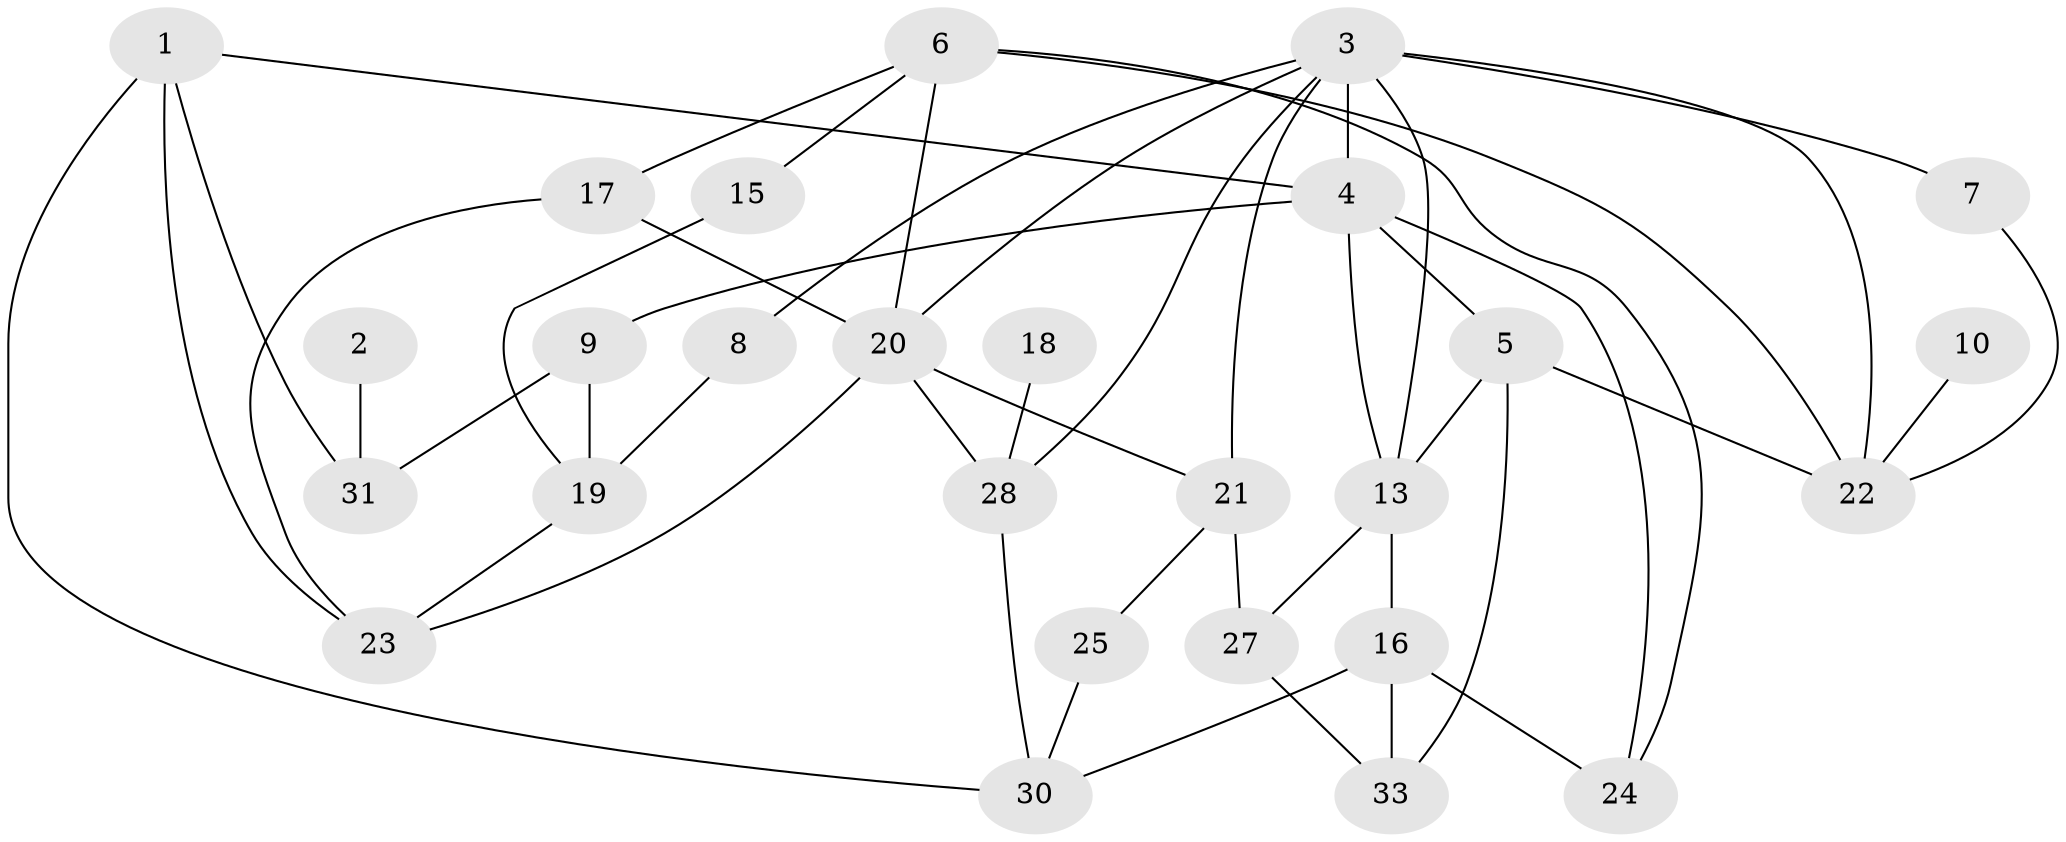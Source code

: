 // original degree distribution, {2: 0.25316455696202533, 1: 0.21518987341772153, 4: 0.189873417721519, 3: 0.26582278481012656, 0: 0.05063291139240506, 5: 0.02531645569620253}
// Generated by graph-tools (version 1.1) at 2025/48/03/04/25 22:48:35]
// undirected, 27 vertices, 48 edges
graph export_dot {
  node [color=gray90,style=filled];
  1;
  2;
  3;
  4;
  5;
  6;
  7;
  8;
  9;
  10;
  13;
  15;
  16;
  17;
  18;
  19;
  20;
  21;
  22;
  23;
  24;
  25;
  27;
  28;
  30;
  31;
  33;
  1 -- 4 [weight=1.0];
  1 -- 23 [weight=1.0];
  1 -- 30 [weight=1.0];
  1 -- 31 [weight=1.0];
  2 -- 31 [weight=1.0];
  3 -- 4 [weight=1.0];
  3 -- 7 [weight=2.0];
  3 -- 8 [weight=1.0];
  3 -- 13 [weight=1.0];
  3 -- 20 [weight=1.0];
  3 -- 21 [weight=1.0];
  3 -- 22 [weight=1.0];
  3 -- 28 [weight=1.0];
  4 -- 5 [weight=1.0];
  4 -- 9 [weight=1.0];
  4 -- 13 [weight=1.0];
  4 -- 24 [weight=1.0];
  5 -- 13 [weight=1.0];
  5 -- 22 [weight=1.0];
  5 -- 33 [weight=1.0];
  6 -- 15 [weight=1.0];
  6 -- 17 [weight=1.0];
  6 -- 20 [weight=1.0];
  6 -- 22 [weight=1.0];
  6 -- 24 [weight=1.0];
  7 -- 22 [weight=1.0];
  8 -- 19 [weight=2.0];
  9 -- 19 [weight=1.0];
  9 -- 31 [weight=1.0];
  10 -- 22 [weight=1.0];
  13 -- 16 [weight=1.0];
  13 -- 27 [weight=1.0];
  15 -- 19 [weight=1.0];
  16 -- 24 [weight=1.0];
  16 -- 30 [weight=1.0];
  16 -- 33 [weight=1.0];
  17 -- 20 [weight=1.0];
  17 -- 23 [weight=1.0];
  18 -- 28 [weight=1.0];
  19 -- 23 [weight=1.0];
  20 -- 21 [weight=1.0];
  20 -- 23 [weight=1.0];
  20 -- 28 [weight=1.0];
  21 -- 25 [weight=1.0];
  21 -- 27 [weight=2.0];
  25 -- 30 [weight=1.0];
  27 -- 33 [weight=1.0];
  28 -- 30 [weight=1.0];
}
